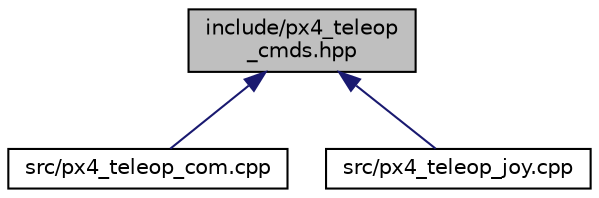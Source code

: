 digraph "include/px4_teleop_cmds.hpp"
{
  edge [fontname="Helvetica",fontsize="10",labelfontname="Helvetica",labelfontsize="10"];
  node [fontname="Helvetica",fontsize="10",shape=record];
  Node1 [label="include/px4_teleop\l_cmds.hpp",height=0.2,width=0.4,color="black", fillcolor="grey75", style="filled", fontcolor="black"];
  Node1 -> Node2 [dir="back",color="midnightblue",fontsize="10",style="solid",fontname="Helvetica"];
  Node2 [label="src/px4_teleop_com.cpp",height=0.2,width=0.4,color="black", fillcolor="white", style="filled",URL="$px4__teleop__com_8cpp.html",tooltip="Node for controlling px4 based drone by command. "];
  Node1 -> Node3 [dir="back",color="midnightblue",fontsize="10",style="solid",fontname="Helvetica"];
  Node3 [label="src/px4_teleop_joy.cpp",height=0.2,width=0.4,color="black", fillcolor="white", style="filled",URL="$px4__teleop__joy_8cpp.html",tooltip="Node for controlling px4 based drone by joystick. "];
}

